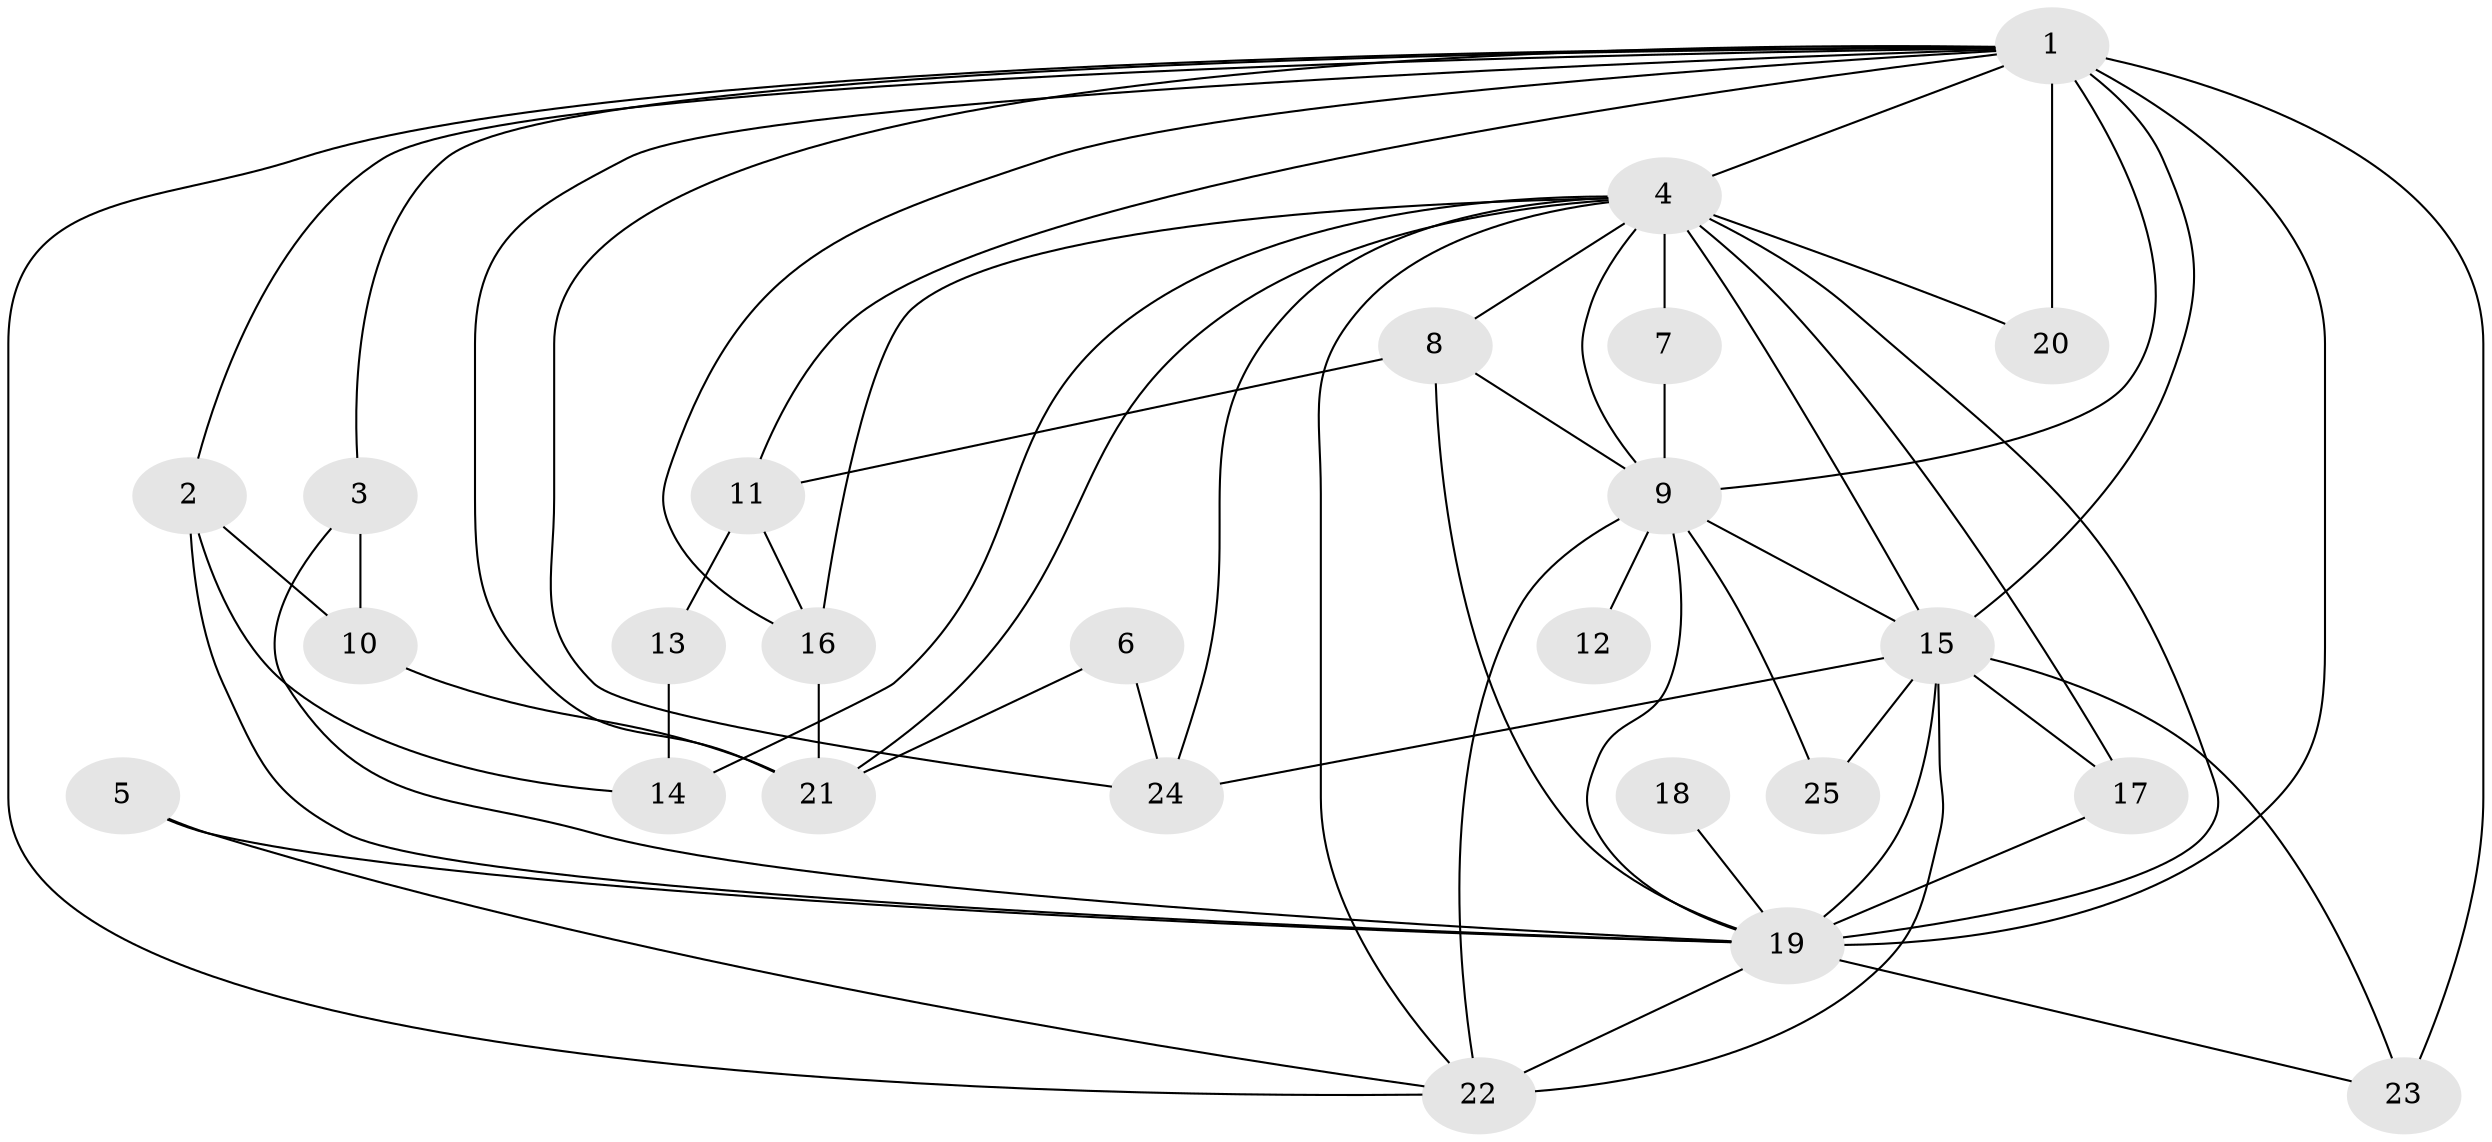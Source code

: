 // original degree distribution, {10: 0.02, 16: 0.04, 13: 0.02, 11: 0.02, 22: 0.02, 18: 0.02, 14: 0.04, 12: 0.02, 5: 0.04, 3: 0.12, 4: 0.12, 2: 0.52}
// Generated by graph-tools (version 1.1) at 2025/01/03/09/25 03:01:23]
// undirected, 25 vertices, 58 edges
graph export_dot {
graph [start="1"]
  node [color=gray90,style=filled];
  1;
  2;
  3;
  4;
  5;
  6;
  7;
  8;
  9;
  10;
  11;
  12;
  13;
  14;
  15;
  16;
  17;
  18;
  19;
  20;
  21;
  22;
  23;
  24;
  25;
  1 -- 2 [weight=1.0];
  1 -- 3 [weight=1.0];
  1 -- 4 [weight=2.0];
  1 -- 9 [weight=2.0];
  1 -- 11 [weight=1.0];
  1 -- 15 [weight=6.0];
  1 -- 16 [weight=2.0];
  1 -- 19 [weight=4.0];
  1 -- 20 [weight=1.0];
  1 -- 21 [weight=1.0];
  1 -- 22 [weight=4.0];
  1 -- 23 [weight=1.0];
  1 -- 24 [weight=1.0];
  2 -- 10 [weight=1.0];
  2 -- 14 [weight=1.0];
  2 -- 19 [weight=1.0];
  3 -- 10 [weight=1.0];
  3 -- 19 [weight=1.0];
  4 -- 7 [weight=1.0];
  4 -- 8 [weight=1.0];
  4 -- 9 [weight=1.0];
  4 -- 14 [weight=2.0];
  4 -- 15 [weight=2.0];
  4 -- 16 [weight=1.0];
  4 -- 17 [weight=1.0];
  4 -- 19 [weight=4.0];
  4 -- 20 [weight=1.0];
  4 -- 21 [weight=1.0];
  4 -- 22 [weight=3.0];
  4 -- 24 [weight=1.0];
  5 -- 19 [weight=1.0];
  5 -- 22 [weight=1.0];
  6 -- 21 [weight=1.0];
  6 -- 24 [weight=1.0];
  7 -- 9 [weight=1.0];
  8 -- 9 [weight=1.0];
  8 -- 11 [weight=1.0];
  8 -- 19 [weight=1.0];
  9 -- 12 [weight=1.0];
  9 -- 15 [weight=4.0];
  9 -- 19 [weight=2.0];
  9 -- 22 [weight=2.0];
  9 -- 25 [weight=1.0];
  10 -- 21 [weight=1.0];
  11 -- 13 [weight=1.0];
  11 -- 16 [weight=1.0];
  13 -- 14 [weight=1.0];
  15 -- 17 [weight=1.0];
  15 -- 19 [weight=4.0];
  15 -- 22 [weight=4.0];
  15 -- 23 [weight=1.0];
  15 -- 24 [weight=1.0];
  15 -- 25 [weight=1.0];
  16 -- 21 [weight=1.0];
  17 -- 19 [weight=1.0];
  18 -- 19 [weight=3.0];
  19 -- 22 [weight=5.0];
  19 -- 23 [weight=1.0];
}

